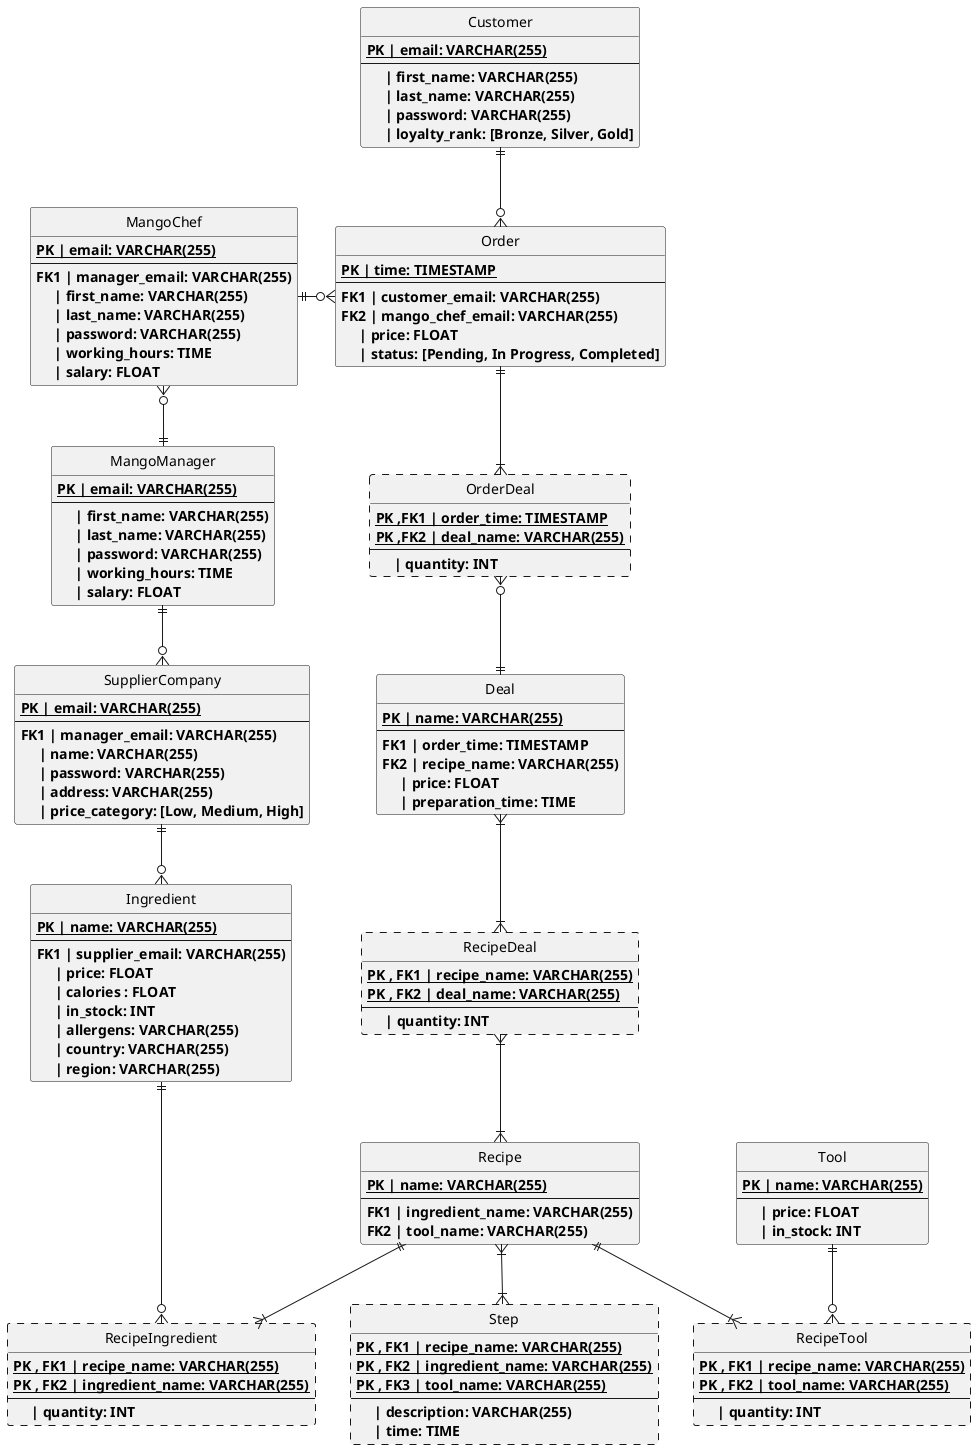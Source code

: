 @startuml Diagram of MangoDB
Hide circle

entity Customer
{
    {static}<b>PK | email: VARCHAR(255)
    --
    <b>     | first_name: VARCHAR(255)
    <b>     | last_name: VARCHAR(255)
    <b>     | password: VARCHAR(255)
    <b>     | loyalty_rank: [Bronze, Silver, Gold]
}

entity Order
{
    {static}<b>PK | time: TIMESTAMP
    --
    <b>FK1 | customer_email: VARCHAR(255)
    <b>FK2 | mango_chef_email: VARCHAR(255)
    <b>     | price: FLOAT
    <b>     | status: [Pending, In Progress, Completed]
}

entity OrderDeal ##[dashed]
{
    {static}<b>PK ,FK1 | order_time: TIMESTAMP
    {static}<b>PK ,FK2 | deal_name: VARCHAR(255)
    --
    <b>     | quantity: INT
}

entity Deal
{
    {static}<b>PK | name: VARCHAR(255)
    --
    <b>FK1 | order_time: TIMESTAMP
    <b>FK2 | recipe_name: VARCHAR(255)
    <b>     | price: FLOAT
    <b>     | preparation_time: TIME
}

entity RecipeDeal ##[dashed]
{
    {static}<b>PK , FK1 | recipe_name: VARCHAR(255)
    {static}<b>PK , FK2 | deal_name: VARCHAR(255)
    --
    <b>     | quantity: INT
}

entity Recipe
{
    {static}<b>PK | name: VARCHAR(255)
    --
    <b>FK1 | ingredient_name: VARCHAR(255)
    <b>FK2 | tool_name: VARCHAR(255)
}

entity Step ##[dashed]
{
    {static}<b>PK , FK1 | recipe_name: VARCHAR(255)
    {static}<b>PK , FK2 | ingredient_name: VARCHAR(255)
    {static}<b>PK , FK3 | tool_name: VARCHAR(255)
    --
    <b>     | description: VARCHAR(255)
    <b>     | time: TIME
}

entity RecipeIngredient ##[dashed]
{
    {static}<b>PK , FK1 | recipe_name: VARCHAR(255)
    {static}<b>PK , FK2 | ingredient_name: VARCHAR(255)
    --
    <b>     | quantity: INT
}

entity RecipeTool ##[dashed]
{
    {static}<b>PK , FK1 | recipe_name: VARCHAR(255)
    {static}<b>PK , FK2 | tool_name: VARCHAR(255)
    --
    <b>     | quantity: INT
}

entity Ingredient
{
    {static}<b>PK | name: VARCHAR(255)
    --
    <b>FK1 | supplier_email: VARCHAR(255) 
    <b>     | price: FLOAT
    <b>     | calories : FLOAT
    <b>     | in_stock: INT
    <b>     | allergens: VARCHAR(255)
    <b>     | country: VARCHAR(255)
    <b>     | region: VARCHAR(255)
}

entity Tool
{
    {static}<b>PK | name: VARCHAR(255)
    --
    <b>     | price: FLOAT
    <b>     | in_stock: INT
}


entity SupplierCompany
{   
    {static}<b>PK | email: VARCHAR(255)
    --
    <b>FK1 | manager_email: VARCHAR(255)
    <b>     | name: VARCHAR(255)
    <b>     | password: VARCHAR(255)
    <b>     | address: VARCHAR(255)
    <b>     | price_category: [Low, Medium, High]
}

entity MangoChef
{
    {static}<b>PK | email: VARCHAR(255)
    --
    <b>FK1 | manager_email: VARCHAR(255)
    <b>     | first_name: VARCHAR(255)
    <b>     | last_name: VARCHAR(255)
    <b>     | password: VARCHAR(255)
    <b>     | working_hours: TIME
    <b>     | salary: FLOAT
}

entity MangoManager
{
    {static}<b>PK | email: VARCHAR(255)
    --
    <b>     | first_name: VARCHAR(255)
    <b>     | last_name: VARCHAR(255)
    <b>     | password: VARCHAR(255)
    <b>     | working_hours: TIME
    <b>     | salary: FLOAT
}

MangoManager ||-down-o{ SupplierCompany
MangoManager ||-up-o{ MangoChef
MangoChef ||-right-o{ Order

SupplierCompany ||-down-o{ Ingredient

Customer ||-down-o{ Order
Order  ||-down-|{ OrderDeal
OrderDeal }o-down-|| Deal

Recipe ||-down-|{ RecipeIngredient
RecipeIngredient }o-up-|| Ingredient
Recipe ||-down-|{ RecipeTool
RecipeTool }o-up-|| Tool

Recipe }|-down-|{ Step
Deal }|-down-|{ RecipeDeal
Recipe }|-up-|{ RecipeDeal
@enduml